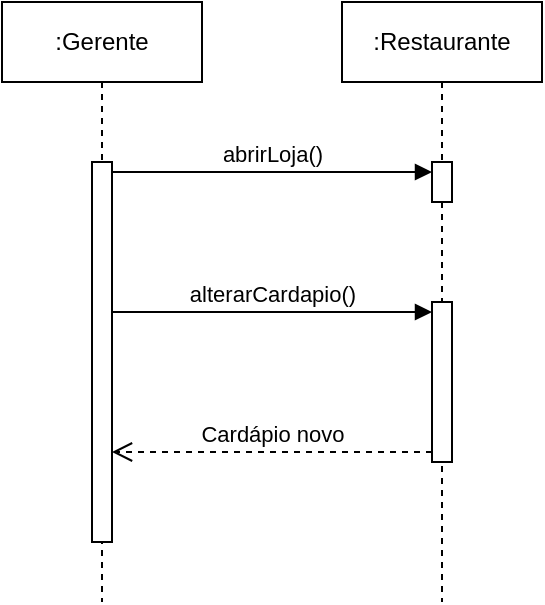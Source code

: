 <mxfile version="24.8.4">
  <diagram name="Page-1" id="2YBvvXClWsGukQMizWep">
    <mxGraphModel dx="489" dy="349" grid="1" gridSize="10" guides="1" tooltips="1" connect="1" arrows="1" fold="1" page="1" pageScale="1" pageWidth="850" pageHeight="1100" math="0" shadow="0">
      <root>
        <mxCell id="0" />
        <mxCell id="1" parent="0" />
        <mxCell id="vleqG_lwAbmzgGcVTh75-37" value=":Gerente" style="shape=umlLifeline;perimeter=lifelinePerimeter;whiteSpace=wrap;html=1;container=1;dropTarget=0;collapsible=0;recursiveResize=0;outlineConnect=0;portConstraint=eastwest;newEdgeStyle={&quot;curved&quot;:0,&quot;rounded&quot;:0};" vertex="1" parent="1">
          <mxGeometry x="280" width="100" height="300" as="geometry" />
        </mxCell>
        <mxCell id="vleqG_lwAbmzgGcVTh75-40" value="" style="html=1;points=[[0,0,0,0,5],[0,1,0,0,-5],[1,0,0,0,5],[1,1,0,0,-5]];perimeter=orthogonalPerimeter;outlineConnect=0;targetShapes=umlLifeline;portConstraint=eastwest;newEdgeStyle={&quot;curved&quot;:0,&quot;rounded&quot;:0};" vertex="1" parent="vleqG_lwAbmzgGcVTh75-37">
          <mxGeometry x="45" y="80" width="10" height="190" as="geometry" />
        </mxCell>
        <mxCell id="vleqG_lwAbmzgGcVTh75-39" value=":Restaurante" style="shape=umlLifeline;perimeter=lifelinePerimeter;whiteSpace=wrap;html=1;container=1;dropTarget=0;collapsible=0;recursiveResize=0;outlineConnect=0;portConstraint=eastwest;newEdgeStyle={&quot;curved&quot;:0,&quot;rounded&quot;:0};" vertex="1" parent="1">
          <mxGeometry x="450" width="100" height="300" as="geometry" />
        </mxCell>
        <mxCell id="vleqG_lwAbmzgGcVTh75-42" value="" style="html=1;points=[[0,0,0,0,5],[0,1,0,0,-5],[1,0,0,0,5],[1,1,0,0,-5]];perimeter=orthogonalPerimeter;outlineConnect=0;targetShapes=umlLifeline;portConstraint=eastwest;newEdgeStyle={&quot;curved&quot;:0,&quot;rounded&quot;:0};" vertex="1" parent="vleqG_lwAbmzgGcVTh75-39">
          <mxGeometry x="45" y="80" width="10" height="20" as="geometry" />
        </mxCell>
        <mxCell id="vleqG_lwAbmzgGcVTh75-49" value="" style="html=1;points=[[0,0,0,0,5],[0,1,0,0,-5],[1,0,0,0,5],[1,1,0,0,-5]];perimeter=orthogonalPerimeter;outlineConnect=0;targetShapes=umlLifeline;portConstraint=eastwest;newEdgeStyle={&quot;curved&quot;:0,&quot;rounded&quot;:0};" vertex="1" parent="vleqG_lwAbmzgGcVTh75-39">
          <mxGeometry x="45" y="150" width="10" height="80" as="geometry" />
        </mxCell>
        <mxCell id="vleqG_lwAbmzgGcVTh75-43" value="abrirLoja()" style="html=1;verticalAlign=bottom;endArrow=block;curved=0;rounded=0;entryX=0;entryY=0;entryDx=0;entryDy=5;exitX=1;exitY=0;exitDx=0;exitDy=5;exitPerimeter=0;" edge="1" target="vleqG_lwAbmzgGcVTh75-42" parent="1" source="vleqG_lwAbmzgGcVTh75-40">
          <mxGeometry relative="1" as="geometry">
            <mxPoint x="420" y="85" as="sourcePoint" />
          </mxGeometry>
        </mxCell>
        <mxCell id="vleqG_lwAbmzgGcVTh75-50" value="alterarCardapio()" style="html=1;verticalAlign=bottom;endArrow=block;curved=0;rounded=0;entryX=0;entryY=0;entryDx=0;entryDy=5;" edge="1" target="vleqG_lwAbmzgGcVTh75-49" parent="1" source="vleqG_lwAbmzgGcVTh75-40">
          <mxGeometry relative="1" as="geometry">
            <mxPoint x="340" y="155" as="sourcePoint" />
          </mxGeometry>
        </mxCell>
        <mxCell id="vleqG_lwAbmzgGcVTh75-51" value="Cardápio novo" style="html=1;verticalAlign=bottom;endArrow=open;dashed=1;endSize=8;curved=0;rounded=0;exitX=0;exitY=1;exitDx=0;exitDy=-5;" edge="1" source="vleqG_lwAbmzgGcVTh75-49" parent="1" target="vleqG_lwAbmzgGcVTh75-40">
          <mxGeometry relative="1" as="geometry">
            <mxPoint x="425" y="225" as="targetPoint" />
          </mxGeometry>
        </mxCell>
      </root>
    </mxGraphModel>
  </diagram>
</mxfile>
